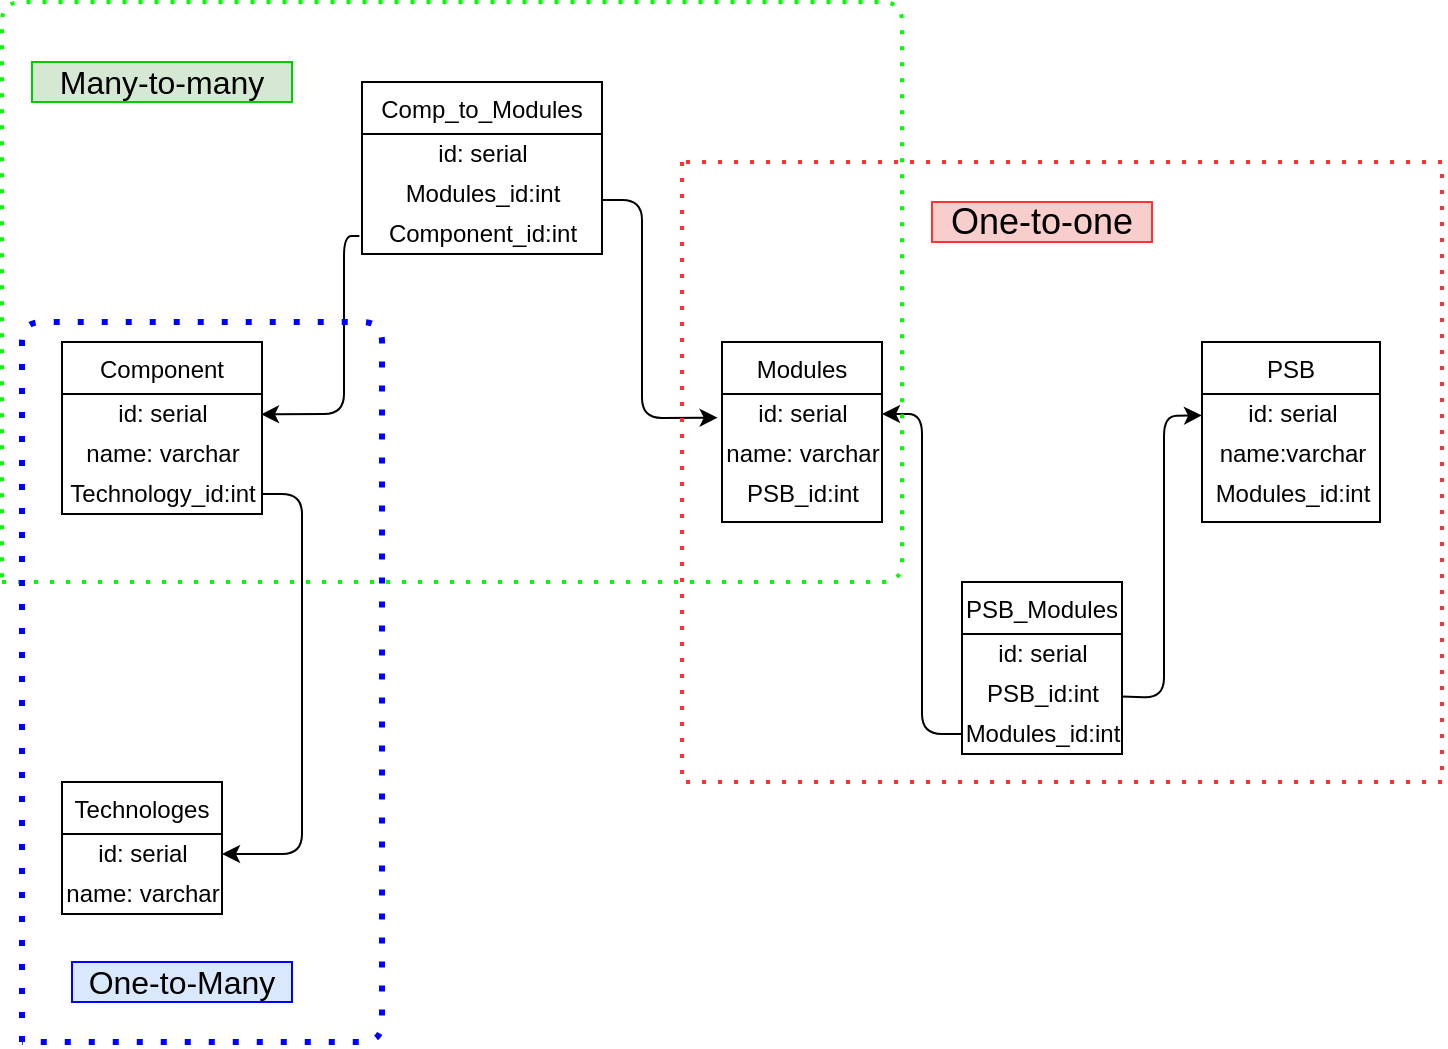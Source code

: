 <mxfile version="15.2.9" type="github">
  <diagram id="C5RBs43oDa-KdzZeNtuy" name="Page-1">
    <mxGraphModel dx="1021" dy="541" grid="1" gridSize="10" guides="1" tooltips="1" connect="1" arrows="1" fold="1" page="1" pageScale="1" pageWidth="827" pageHeight="1169" math="0" shadow="0">
      <root>
        <mxCell id="WIyWlLk6GJQsqaUBKTNV-0" />
        <mxCell id="WIyWlLk6GJQsqaUBKTNV-1" parent="WIyWlLk6GJQsqaUBKTNV-0" />
        <mxCell id="zkfFHV4jXpPFQw0GAbJ--0" value="Modules" style="swimlane;fontStyle=0;align=center;verticalAlign=top;childLayout=stackLayout;horizontal=1;startSize=26;horizontalStack=0;resizeParent=1;resizeLast=0;collapsible=1;marginBottom=0;rounded=0;shadow=0;strokeWidth=1;" parent="WIyWlLk6GJQsqaUBKTNV-1" vertex="1">
          <mxGeometry x="430" y="250" width="80" height="90" as="geometry">
            <mxRectangle x="230" y="140" width="160" height="26" as="alternateBounds" />
          </mxGeometry>
        </mxCell>
        <mxCell id="0geA4pOl09aKW1OKMu0l-8" value="id: serial" style="text;html=1;align=center;verticalAlign=middle;resizable=0;points=[];autosize=1;strokeColor=none;fillColor=none;" vertex="1" parent="zkfFHV4jXpPFQw0GAbJ--0">
          <mxGeometry y="26" width="80" height="20" as="geometry" />
        </mxCell>
        <mxCell id="0geA4pOl09aKW1OKMu0l-11" value="name: varchar" style="text;html=1;align=center;verticalAlign=middle;resizable=0;points=[];autosize=1;strokeColor=none;fillColor=none;" vertex="1" parent="zkfFHV4jXpPFQw0GAbJ--0">
          <mxGeometry y="46" width="80" height="20" as="geometry" />
        </mxCell>
        <mxCell id="0geA4pOl09aKW1OKMu0l-12" value="PSB_id:int" style="text;html=1;align=center;verticalAlign=middle;resizable=0;points=[];autosize=1;strokeColor=none;fillColor=none;" vertex="1" parent="zkfFHV4jXpPFQw0GAbJ--0">
          <mxGeometry y="66" width="80" height="20" as="geometry" />
        </mxCell>
        <mxCell id="zkfFHV4jXpPFQw0GAbJ--6" value="Component" style="swimlane;fontStyle=0;align=center;verticalAlign=top;childLayout=stackLayout;horizontal=1;startSize=26;horizontalStack=0;resizeParent=1;resizeLast=0;collapsible=1;marginBottom=0;rounded=0;shadow=0;strokeWidth=1;" parent="WIyWlLk6GJQsqaUBKTNV-1" vertex="1">
          <mxGeometry x="100" y="250" width="100" height="86" as="geometry">
            <mxRectangle x="130" y="380" width="160" height="26" as="alternateBounds" />
          </mxGeometry>
        </mxCell>
        <mxCell id="0geA4pOl09aKW1OKMu0l-16" value="id: serial" style="text;html=1;align=center;verticalAlign=middle;resizable=0;points=[];autosize=1;strokeColor=none;fillColor=none;" vertex="1" parent="zkfFHV4jXpPFQw0GAbJ--6">
          <mxGeometry y="26" width="100" height="20" as="geometry" />
        </mxCell>
        <mxCell id="0geA4pOl09aKW1OKMu0l-21" value="name: varchar" style="text;html=1;align=center;verticalAlign=middle;resizable=0;points=[];autosize=1;strokeColor=none;fillColor=none;" vertex="1" parent="zkfFHV4jXpPFQw0GAbJ--6">
          <mxGeometry y="46" width="100" height="20" as="geometry" />
        </mxCell>
        <mxCell id="0geA4pOl09aKW1OKMu0l-24" value="Technology_id:int" style="text;html=1;align=center;verticalAlign=middle;resizable=0;points=[];autosize=1;strokeColor=none;fillColor=none;" vertex="1" parent="zkfFHV4jXpPFQw0GAbJ--6">
          <mxGeometry y="66" width="100" height="20" as="geometry" />
        </mxCell>
        <mxCell id="zkfFHV4jXpPFQw0GAbJ--17" value="PSB" style="swimlane;fontStyle=0;align=center;verticalAlign=top;childLayout=stackLayout;horizontal=1;startSize=26;horizontalStack=0;resizeParent=1;resizeLast=0;collapsible=1;marginBottom=0;rounded=0;shadow=0;strokeWidth=1;" parent="WIyWlLk6GJQsqaUBKTNV-1" vertex="1">
          <mxGeometry x="670" y="250" width="89" height="90" as="geometry">
            <mxRectangle x="550" y="140" width="160" height="26" as="alternateBounds" />
          </mxGeometry>
        </mxCell>
        <mxCell id="0geA4pOl09aKW1OKMu0l-5" value="id: serial" style="text;html=1;align=center;verticalAlign=middle;resizable=0;points=[];autosize=1;strokeColor=none;fillColor=none;" vertex="1" parent="zkfFHV4jXpPFQw0GAbJ--17">
          <mxGeometry y="26" width="89" height="20" as="geometry" />
        </mxCell>
        <mxCell id="0geA4pOl09aKW1OKMu0l-6" value="name:varchar" style="text;html=1;align=center;verticalAlign=middle;resizable=0;points=[];autosize=1;strokeColor=none;fillColor=none;" vertex="1" parent="zkfFHV4jXpPFQw0GAbJ--17">
          <mxGeometry y="46" width="89" height="20" as="geometry" />
        </mxCell>
        <mxCell id="0geA4pOl09aKW1OKMu0l-7" value="Modules_id:int" style="text;html=1;align=center;verticalAlign=middle;resizable=0;points=[];autosize=1;strokeColor=none;fillColor=none;" vertex="1" parent="zkfFHV4jXpPFQw0GAbJ--17">
          <mxGeometry y="66" width="89" height="20" as="geometry" />
        </mxCell>
        <mxCell id="0geA4pOl09aKW1OKMu0l-2" value="Technologes" style="swimlane;fontStyle=0;align=center;verticalAlign=top;childLayout=stackLayout;horizontal=1;startSize=26;horizontalStack=0;resizeParent=1;resizeLast=0;collapsible=1;marginBottom=0;rounded=0;shadow=0;strokeWidth=1;" vertex="1" parent="WIyWlLk6GJQsqaUBKTNV-1">
          <mxGeometry x="100" y="470" width="80" height="66" as="geometry">
            <mxRectangle x="130" y="380" width="160" height="26" as="alternateBounds" />
          </mxGeometry>
        </mxCell>
        <mxCell id="0geA4pOl09aKW1OKMu0l-15" value="id: serial" style="text;html=1;align=center;verticalAlign=middle;resizable=0;points=[];autosize=1;strokeColor=none;fillColor=none;" vertex="1" parent="0geA4pOl09aKW1OKMu0l-2">
          <mxGeometry y="26" width="80" height="20" as="geometry" />
        </mxCell>
        <mxCell id="0geA4pOl09aKW1OKMu0l-23" value="name: varchar" style="text;html=1;align=center;verticalAlign=middle;resizable=0;points=[];autosize=1;strokeColor=none;fillColor=none;" vertex="1" parent="0geA4pOl09aKW1OKMu0l-2">
          <mxGeometry y="46" width="80" height="20" as="geometry" />
        </mxCell>
        <mxCell id="0geA4pOl09aKW1OKMu0l-3" value="PSB_Modules" style="swimlane;fontStyle=0;align=center;verticalAlign=top;childLayout=stackLayout;horizontal=1;startSize=26;horizontalStack=0;resizeParent=1;resizeLast=0;collapsible=1;marginBottom=0;rounded=0;shadow=0;strokeWidth=1;" vertex="1" parent="WIyWlLk6GJQsqaUBKTNV-1">
          <mxGeometry x="550" y="370" width="80" height="86" as="geometry">
            <mxRectangle x="550" y="140" width="160" height="26" as="alternateBounds" />
          </mxGeometry>
        </mxCell>
        <mxCell id="0geA4pOl09aKW1OKMu0l-13" value="id: serial" style="text;html=1;align=center;verticalAlign=middle;resizable=0;points=[];autosize=1;strokeColor=none;fillColor=none;" vertex="1" parent="0geA4pOl09aKW1OKMu0l-3">
          <mxGeometry y="26" width="80" height="20" as="geometry" />
        </mxCell>
        <mxCell id="0geA4pOl09aKW1OKMu0l-17" value="PSB_id:int" style="text;html=1;align=center;verticalAlign=middle;resizable=0;points=[];autosize=1;strokeColor=none;fillColor=none;" vertex="1" parent="0geA4pOl09aKW1OKMu0l-3">
          <mxGeometry y="46" width="80" height="20" as="geometry" />
        </mxCell>
        <mxCell id="0geA4pOl09aKW1OKMu0l-18" value="Modules_id:int" style="text;html=1;align=center;verticalAlign=middle;resizable=0;points=[];autosize=1;strokeColor=none;fillColor=none;" vertex="1" parent="0geA4pOl09aKW1OKMu0l-3">
          <mxGeometry y="66" width="80" height="20" as="geometry" />
        </mxCell>
        <mxCell id="0geA4pOl09aKW1OKMu0l-4" value="Comp_to_Modules" style="swimlane;fontStyle=0;align=center;verticalAlign=top;childLayout=stackLayout;horizontal=1;startSize=26;horizontalStack=0;resizeParent=1;resizeLast=0;collapsible=1;marginBottom=0;rounded=0;shadow=0;strokeWidth=1;" vertex="1" parent="WIyWlLk6GJQsqaUBKTNV-1">
          <mxGeometry x="250" y="120" width="120" height="86" as="geometry">
            <mxRectangle x="550" y="140" width="160" height="26" as="alternateBounds" />
          </mxGeometry>
        </mxCell>
        <mxCell id="0geA4pOl09aKW1OKMu0l-14" value="id: serial" style="text;html=1;align=center;verticalAlign=middle;resizable=0;points=[];autosize=1;strokeColor=none;fillColor=none;" vertex="1" parent="0geA4pOl09aKW1OKMu0l-4">
          <mxGeometry y="26" width="120" height="20" as="geometry" />
        </mxCell>
        <mxCell id="0geA4pOl09aKW1OKMu0l-19" value="Modules_id:int" style="text;html=1;align=center;verticalAlign=middle;resizable=0;points=[];autosize=1;strokeColor=none;fillColor=none;" vertex="1" parent="0geA4pOl09aKW1OKMu0l-4">
          <mxGeometry y="46" width="120" height="20" as="geometry" />
        </mxCell>
        <mxCell id="0geA4pOl09aKW1OKMu0l-20" value="Component_id:int" style="text;html=1;align=center;verticalAlign=middle;resizable=0;points=[];autosize=1;strokeColor=none;fillColor=none;" vertex="1" parent="0geA4pOl09aKW1OKMu0l-4">
          <mxGeometry y="66" width="120" height="20" as="geometry" />
        </mxCell>
        <mxCell id="0geA4pOl09aKW1OKMu0l-26" value="" style="endArrow=classic;html=1;" edge="1" parent="WIyWlLk6GJQsqaUBKTNV-1" source="0geA4pOl09aKW1OKMu0l-18" target="0geA4pOl09aKW1OKMu0l-8">
          <mxGeometry width="50" height="50" relative="1" as="geometry">
            <mxPoint x="460" y="440" as="sourcePoint" />
            <mxPoint x="510" y="390" as="targetPoint" />
            <Array as="points">
              <mxPoint x="530" y="446" />
              <mxPoint x="530" y="286" />
            </Array>
          </mxGeometry>
        </mxCell>
        <mxCell id="0geA4pOl09aKW1OKMu0l-27" value="" style="endArrow=classic;html=1;" edge="1" parent="WIyWlLk6GJQsqaUBKTNV-1" source="0geA4pOl09aKW1OKMu0l-17" target="0geA4pOl09aKW1OKMu0l-5">
          <mxGeometry width="50" height="50" relative="1" as="geometry">
            <mxPoint x="670" y="439.1" as="sourcePoint" />
            <mxPoint x="630" y="336.72" as="targetPoint" />
            <Array as="points">
              <mxPoint x="651" y="428" />
              <mxPoint x="651" y="287" />
            </Array>
          </mxGeometry>
        </mxCell>
        <mxCell id="0geA4pOl09aKW1OKMu0l-29" value="" style="endArrow=classic;html=1;exitX=-0.011;exitY=0.55;exitDx=0;exitDy=0;exitPerimeter=0;entryX=0.995;entryY=0.508;entryDx=0;entryDy=0;entryPerimeter=0;" edge="1" parent="WIyWlLk6GJQsqaUBKTNV-1" source="0geA4pOl09aKW1OKMu0l-20" target="0geA4pOl09aKW1OKMu0l-16">
          <mxGeometry width="50" height="50" relative="1" as="geometry">
            <mxPoint x="260" y="422.38" as="sourcePoint" />
            <mxPoint x="220" y="320" as="targetPoint" />
            <Array as="points">
              <mxPoint x="241" y="197" />
              <mxPoint x="241" y="286" />
            </Array>
          </mxGeometry>
        </mxCell>
        <mxCell id="0geA4pOl09aKW1OKMu0l-30" value="" style="endArrow=classic;html=1;entryX=-0.027;entryY=0.592;entryDx=0;entryDy=0;entryPerimeter=0;exitX=0.999;exitY=0.653;exitDx=0;exitDy=0;exitPerimeter=0;" edge="1" parent="WIyWlLk6GJQsqaUBKTNV-1" source="0geA4pOl09aKW1OKMu0l-19" target="0geA4pOl09aKW1OKMu0l-8">
          <mxGeometry width="50" height="50" relative="1" as="geometry">
            <mxPoint x="430" y="438.38" as="sourcePoint" />
            <mxPoint x="390" y="336" as="targetPoint" />
            <Array as="points">
              <mxPoint x="390" y="179" />
              <mxPoint x="390" y="288" />
            </Array>
          </mxGeometry>
        </mxCell>
        <mxCell id="0geA4pOl09aKW1OKMu0l-31" value="" style="endArrow=classic;html=1;" edge="1" parent="WIyWlLk6GJQsqaUBKTNV-1" source="0geA4pOl09aKW1OKMu0l-24" target="0geA4pOl09aKW1OKMu0l-15">
          <mxGeometry width="50" height="50" relative="1" as="geometry">
            <mxPoint x="280" y="262.38" as="sourcePoint" />
            <mxPoint x="240" y="160.0" as="targetPoint" />
            <Array as="points">
              <mxPoint x="220" y="326" />
              <mxPoint x="220" y="506" />
            </Array>
          </mxGeometry>
        </mxCell>
        <mxCell id="0geA4pOl09aKW1OKMu0l-32" value="" style="endArrow=none;dashed=1;html=1;dashPattern=1 3;strokeWidth=2;fontColor=#FF3333;fillColor=#f8cecc;strokeColor=#FF3333;rounded=0;" edge="1" parent="WIyWlLk6GJQsqaUBKTNV-1">
          <mxGeometry width="50" height="50" relative="1" as="geometry">
            <mxPoint x="410" y="160" as="sourcePoint" />
            <mxPoint x="410" y="160" as="targetPoint" />
            <Array as="points">
              <mxPoint x="410" y="470" />
              <mxPoint x="790" y="470" />
              <mxPoint x="790" y="160" />
            </Array>
          </mxGeometry>
        </mxCell>
        <mxCell id="0geA4pOl09aKW1OKMu0l-33" value="&lt;font style=&quot;font-size: 18px&quot;&gt;One-to-one&lt;/font&gt;" style="text;html=1;strokeColor=#FF3333;fillColor=#f8cecc;align=center;verticalAlign=middle;whiteSpace=wrap;rounded=0;" vertex="1" parent="WIyWlLk6GJQsqaUBKTNV-1">
          <mxGeometry x="535" y="180" width="110" height="20" as="geometry" />
        </mxCell>
        <mxCell id="0geA4pOl09aKW1OKMu0l-34" value="" style="endArrow=none;dashed=1;html=1;dashPattern=1 3;strokeWidth=2;fontColor=#FF3333;fillColor=#d5e8d4;strokeColor=#00FF00;" edge="1" parent="WIyWlLk6GJQsqaUBKTNV-1">
          <mxGeometry width="50" height="50" relative="1" as="geometry">
            <mxPoint x="70" y="370" as="sourcePoint" />
            <mxPoint x="70" y="370" as="targetPoint" />
            <Array as="points">
              <mxPoint x="520" y="370" />
              <mxPoint x="520" y="80" />
              <mxPoint x="70" y="80" />
            </Array>
          </mxGeometry>
        </mxCell>
        <mxCell id="0geA4pOl09aKW1OKMu0l-35" value="Many-to-many" style="text;html=1;strokeColor=#00CC00;fillColor=#d5e8d4;align=center;verticalAlign=middle;whiteSpace=wrap;rounded=0;fontSize=16;" vertex="1" parent="WIyWlLk6GJQsqaUBKTNV-1">
          <mxGeometry x="85" y="110" width="130" height="20" as="geometry" />
        </mxCell>
        <mxCell id="0geA4pOl09aKW1OKMu0l-36" value="" style="endArrow=none;dashed=1;html=1;dashPattern=1 3;strokeWidth=3;fontSize=16;fontColor=#FF3333;fillColor=#dae8fc;strokeColor=#0000FF;" edge="1" parent="WIyWlLk6GJQsqaUBKTNV-1">
          <mxGeometry width="50" height="50" relative="1" as="geometry">
            <mxPoint x="80" y="600" as="sourcePoint" />
            <mxPoint x="80" y="600" as="targetPoint" />
            <Array as="points">
              <mxPoint x="80" y="240" />
              <mxPoint x="260" y="240" />
              <mxPoint x="260" y="600" />
            </Array>
          </mxGeometry>
        </mxCell>
        <mxCell id="0geA4pOl09aKW1OKMu0l-37" value="One-to-Many" style="text;html=1;strokeColor=#0000FF;fillColor=#dae8fc;align=center;verticalAlign=middle;whiteSpace=wrap;rounded=0;fontSize=16;" vertex="1" parent="WIyWlLk6GJQsqaUBKTNV-1">
          <mxGeometry x="105" y="560" width="110" height="20" as="geometry" />
        </mxCell>
      </root>
    </mxGraphModel>
  </diagram>
</mxfile>
